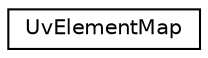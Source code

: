 digraph G
{
  edge [fontname="Helvetica",fontsize="10",labelfontname="Helvetica",labelfontsize="10"];
  node [fontname="Helvetica",fontsize="10",shape=record];
  rankdir=LR;
  Node1 [label="UvElementMap",height=0.2,width=0.4,color="black", fillcolor="white", style="filled",URL="$db/d82/structUvElementMap.html"];
}
